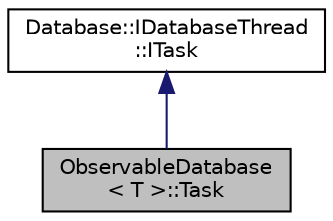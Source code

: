 digraph "ObservableDatabase&lt; T &gt;::Task"
{
 // LATEX_PDF_SIZE
  edge [fontname="Helvetica",fontsize="10",labelfontname="Helvetica",labelfontsize="10"];
  node [fontname="Helvetica",fontsize="10",shape=record];
  Node1 [label="ObservableDatabase\l\< T \>::Task",height=0.2,width=0.4,color="black", fillcolor="grey75", style="filled", fontcolor="black",tooltip=" "];
  Node2 -> Node1 [dir="back",color="midnightblue",fontsize="10",style="solid",fontname="Helvetica"];
  Node2 [label="Database::IDatabaseThread\l::ITask",height=0.2,width=0.4,color="black", fillcolor="white", style="filled",URL="$struct_database_1_1_i_database_thread_1_1_i_task.html",tooltip=" "];
}
